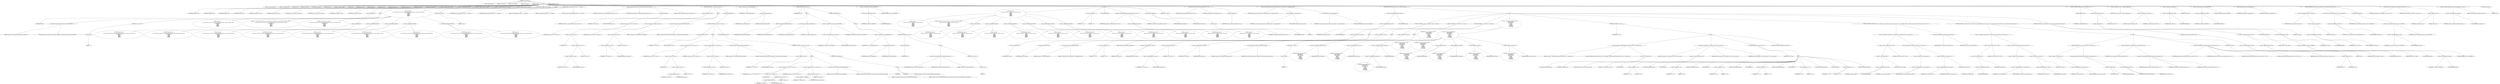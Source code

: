 digraph hostapd_notif_assoc {  
"1000116" [label = "(METHOD,hostapd_notif_assoc)" ]
"1000117" [label = "(PARAM,hostapd_data *hapd)" ]
"1000118" [label = "(PARAM,const u8 *addr)" ]
"1000119" [label = "(PARAM,const u8 *req_ies)" ]
"1000120" [label = "(PARAM,size_t req_ies_len)" ]
"1000121" [label = "(PARAM,int reassoc)" ]
"1000122" [label = "(BLOCK,,)" ]
"1000123" [label = "(LOCAL,v5: wpa_state_machine *)" ]
"1000124" [label = "(LOCAL,v7: unsigned __int16)" ]
"1000125" [label = "(LOCAL,eid: u8 *)" ]
"1000126" [label = "(LOCAL,v9: u8 [ 1064 ])" ]
"1000127" [label = "(LOCAL,wpa_ie_len: size_t)" ]
"1000128" [label = "(LOCAL,wpa_ie: u8 *)" ]
"1000129" [label = "(LOCAL,v12: ieee802_11_elems)" ]
"1000130" [label = "(LOCAL,res: int)" ]
"1000131" [label = "(LOCAL,new_assoc: int)" ]
"1000132" [label = "(LOCAL,sta: sta_info *)" ]
"1000133" [label = "(LOCAL,reassoca: int)" ]
"1000134" [label = "(LOCAL,req_ies_lena: size_t)" ]
"1000135" [label = "(LOCAL,req_iesa: const u8 *)" ]
"1000136" [label = "(LOCAL,addra: const u8 *)" ]
"1000137" [label = "(LOCAL,hapda: hostapd_data *)" ]
"1000138" [label = "(<operator>.assignment,hapda = hapd)" ]
"1000139" [label = "(IDENTIFIER,hapda,hapda = hapd)" ]
"1000140" [label = "(IDENTIFIER,hapd,hapda = hapd)" ]
"1000141" [label = "(<operator>.assignment,addra = addr)" ]
"1000142" [label = "(IDENTIFIER,addra,addra = addr)" ]
"1000143" [label = "(IDENTIFIER,addr,addra = addr)" ]
"1000144" [label = "(<operator>.assignment,req_iesa = req_ies)" ]
"1000145" [label = "(IDENTIFIER,req_iesa,req_iesa = req_ies)" ]
"1000146" [label = "(IDENTIFIER,req_ies,req_iesa = req_ies)" ]
"1000147" [label = "(<operator>.assignment,req_ies_lena = req_ies_len)" ]
"1000148" [label = "(IDENTIFIER,req_ies_lena,req_ies_lena = req_ies_len)" ]
"1000149" [label = "(IDENTIFIER,req_ies_len,req_ies_lena = req_ies_len)" ]
"1000150" [label = "(<operator>.assignment,reassoca = reassoc)" ]
"1000151" [label = "(IDENTIFIER,reassoca,reassoca = reassoc)" ]
"1000152" [label = "(IDENTIFIER,reassoc,reassoca = reassoc)" ]
"1000153" [label = "(CONTROL_STRUCTURE,if ( !addr ),if ( !addr ))" ]
"1000154" [label = "(<operator>.logicalNot,!addr)" ]
"1000155" [label = "(IDENTIFIER,addr,!addr)" ]
"1000156" [label = "(BLOCK,,)" ]
"1000157" [label = "(wpa_printf,wpa_printf(2, \"hostapd_notif_assoc: Skip event with no address\"))" ]
"1000158" [label = "(LITERAL,2,wpa_printf(2, \"hostapd_notif_assoc: Skip event with no address\"))" ]
"1000159" [label = "(LITERAL,\"hostapd_notif_assoc: Skip event with no address\",wpa_printf(2, \"hostapd_notif_assoc: Skip event with no address\"))" ]
"1000160" [label = "(RETURN,return -1;,return -1;)" ]
"1000161" [label = "(<operator>.minus,-1)" ]
"1000162" [label = "(LITERAL,1,-1)" ]
"1000163" [label = "(BLOCK,,)" ]
"1000164" [label = "(wpa_printf,wpa_printf(\n      2,\n      \"%s: Invalid SA=%02x:%02x:%02x:%02x:%02x:%02x in received indication - ignore this indication silently\",\n      \"hostapd_notif_assoc\",\n      *addra,\n      addra[1],\n      addra[2],\n      addra[3],\n      addra[4]))" ]
"1000165" [label = "(LITERAL,2,wpa_printf(\n      2,\n      \"%s: Invalid SA=%02x:%02x:%02x:%02x:%02x:%02x in received indication - ignore this indication silently\",\n      \"hostapd_notif_assoc\",\n      *addra,\n      addra[1],\n      addra[2],\n      addra[3],\n      addra[4]))" ]
"1000166" [label = "(LITERAL,\"%s: Invalid SA=%02x:%02x:%02x:%02x:%02x:%02x in received indication - ignore this indication silently\",wpa_printf(\n      2,\n      \"%s: Invalid SA=%02x:%02x:%02x:%02x:%02x:%02x in received indication - ignore this indication silently\",\n      \"hostapd_notif_assoc\",\n      *addra,\n      addra[1],\n      addra[2],\n      addra[3],\n      addra[4]))" ]
"1000167" [label = "(LITERAL,\"hostapd_notif_assoc\",wpa_printf(\n      2,\n      \"%s: Invalid SA=%02x:%02x:%02x:%02x:%02x:%02x in received indication - ignore this indication silently\",\n      \"hostapd_notif_assoc\",\n      *addra,\n      addra[1],\n      addra[2],\n      addra[3],\n      addra[4]))" ]
"1000168" [label = "(<operator>.indirection,*addra)" ]
"1000169" [label = "(IDENTIFIER,addra,wpa_printf(\n      2,\n      \"%s: Invalid SA=%02x:%02x:%02x:%02x:%02x:%02x in received indication - ignore this indication silently\",\n      \"hostapd_notif_assoc\",\n      *addra,\n      addra[1],\n      addra[2],\n      addra[3],\n      addra[4]))" ]
"1000170" [label = "(<operator>.indirectIndexAccess,addra[1])" ]
"1000171" [label = "(IDENTIFIER,addra,wpa_printf(\n      2,\n      \"%s: Invalid SA=%02x:%02x:%02x:%02x:%02x:%02x in received indication - ignore this indication silently\",\n      \"hostapd_notif_assoc\",\n      *addra,\n      addra[1],\n      addra[2],\n      addra[3],\n      addra[4]))" ]
"1000172" [label = "(LITERAL,1,wpa_printf(\n      2,\n      \"%s: Invalid SA=%02x:%02x:%02x:%02x:%02x:%02x in received indication - ignore this indication silently\",\n      \"hostapd_notif_assoc\",\n      *addra,\n      addra[1],\n      addra[2],\n      addra[3],\n      addra[4]))" ]
"1000173" [label = "(<operator>.indirectIndexAccess,addra[2])" ]
"1000174" [label = "(IDENTIFIER,addra,wpa_printf(\n      2,\n      \"%s: Invalid SA=%02x:%02x:%02x:%02x:%02x:%02x in received indication - ignore this indication silently\",\n      \"hostapd_notif_assoc\",\n      *addra,\n      addra[1],\n      addra[2],\n      addra[3],\n      addra[4]))" ]
"1000175" [label = "(LITERAL,2,wpa_printf(\n      2,\n      \"%s: Invalid SA=%02x:%02x:%02x:%02x:%02x:%02x in received indication - ignore this indication silently\",\n      \"hostapd_notif_assoc\",\n      *addra,\n      addra[1],\n      addra[2],\n      addra[3],\n      addra[4]))" ]
"1000176" [label = "(<operator>.indirectIndexAccess,addra[3])" ]
"1000177" [label = "(IDENTIFIER,addra,wpa_printf(\n      2,\n      \"%s: Invalid SA=%02x:%02x:%02x:%02x:%02x:%02x in received indication - ignore this indication silently\",\n      \"hostapd_notif_assoc\",\n      *addra,\n      addra[1],\n      addra[2],\n      addra[3],\n      addra[4]))" ]
"1000178" [label = "(LITERAL,3,wpa_printf(\n      2,\n      \"%s: Invalid SA=%02x:%02x:%02x:%02x:%02x:%02x in received indication - ignore this indication silently\",\n      \"hostapd_notif_assoc\",\n      *addra,\n      addra[1],\n      addra[2],\n      addra[3],\n      addra[4]))" ]
"1000179" [label = "(<operator>.indirectIndexAccess,addra[4])" ]
"1000180" [label = "(IDENTIFIER,addra,wpa_printf(\n      2,\n      \"%s: Invalid SA=%02x:%02x:%02x:%02x:%02x:%02x in received indication - ignore this indication silently\",\n      \"hostapd_notif_assoc\",\n      *addra,\n      addra[1],\n      addra[2],\n      addra[3],\n      addra[4]))" ]
"1000181" [label = "(LITERAL,4,wpa_printf(\n      2,\n      \"%s: Invalid SA=%02x:%02x:%02x:%02x:%02x:%02x in received indication - ignore this indication silently\",\n      \"hostapd_notif_assoc\",\n      *addra,\n      addra[1],\n      addra[2],\n      addra[3],\n      addra[4]))" ]
"1000182" [label = "(RETURN,return 0;,return 0;)" ]
"1000183" [label = "(LITERAL,0,return 0;)" ]
"1000184" [label = "(hostapd_logger,hostapd_logger(hapda, addra, 1u, 2, \"associated\"))" ]
"1000185" [label = "(IDENTIFIER,hapda,hostapd_logger(hapda, addra, 1u, 2, \"associated\"))" ]
"1000186" [label = "(IDENTIFIER,addra,hostapd_logger(hapda, addra, 1u, 2, \"associated\"))" ]
"1000187" [label = "(LITERAL,1u,hostapd_logger(hapda, addra, 1u, 2, \"associated\"))" ]
"1000188" [label = "(LITERAL,2,hostapd_logger(hapda, addra, 1u, 2, \"associated\"))" ]
"1000189" [label = "(LITERAL,\"associated\",hostapd_logger(hapda, addra, 1u, 2, \"associated\"))" ]
"1000190" [label = "(ieee802_11_parse_elems,ieee802_11_parse_elems(req_iesa, req_ies_lena, &v12, 0))" ]
"1000191" [label = "(IDENTIFIER,req_iesa,ieee802_11_parse_elems(req_iesa, req_ies_lena, &v12, 0))" ]
"1000192" [label = "(IDENTIFIER,req_ies_lena,ieee802_11_parse_elems(req_iesa, req_ies_lena, &v12, 0))" ]
"1000193" [label = "(<operator>.addressOf,&v12)" ]
"1000194" [label = "(IDENTIFIER,v12,ieee802_11_parse_elems(req_iesa, req_ies_lena, &v12, 0))" ]
"1000195" [label = "(LITERAL,0,ieee802_11_parse_elems(req_iesa, req_ies_lena, &v12, 0))" ]
"1000196" [label = "(CONTROL_STRUCTURE,if ( v12.wps_ie ),if ( v12.wps_ie ))" ]
"1000197" [label = "(<operator>.fieldAccess,v12.wps_ie)" ]
"1000198" [label = "(IDENTIFIER,v12,if ( v12.wps_ie ))" ]
"1000199" [label = "(FIELD_IDENTIFIER,wps_ie,wps_ie)" ]
"1000200" [label = "(BLOCK,,)" ]
"1000201" [label = "(<operator>.assignment,wpa_ie = (u8 *)(v12.wps_ie - 2))" ]
"1000202" [label = "(IDENTIFIER,wpa_ie,wpa_ie = (u8 *)(v12.wps_ie - 2))" ]
"1000203" [label = "(<operator>.cast,(u8 *)(v12.wps_ie - 2))" ]
"1000204" [label = "(UNKNOWN,u8 *,u8 *)" ]
"1000205" [label = "(<operator>.subtraction,v12.wps_ie - 2)" ]
"1000206" [label = "(<operator>.fieldAccess,v12.wps_ie)" ]
"1000207" [label = "(IDENTIFIER,v12,v12.wps_ie - 2)" ]
"1000208" [label = "(FIELD_IDENTIFIER,wps_ie,wps_ie)" ]
"1000209" [label = "(LITERAL,2,v12.wps_ie - 2)" ]
"1000210" [label = "(<operator>.assignment,wpa_ie_len = v12.wps_ie_len + 2)" ]
"1000211" [label = "(IDENTIFIER,wpa_ie_len,wpa_ie_len = v12.wps_ie_len + 2)" ]
"1000212" [label = "(<operator>.addition,v12.wps_ie_len + 2)" ]
"1000213" [label = "(<operator>.fieldAccess,v12.wps_ie_len)" ]
"1000214" [label = "(IDENTIFIER,v12,v12.wps_ie_len + 2)" ]
"1000215" [label = "(FIELD_IDENTIFIER,wps_ie_len,wps_ie_len)" ]
"1000216" [label = "(LITERAL,2,v12.wps_ie_len + 2)" ]
"1000217" [label = "(wpa_printf,wpa_printf(2, \"STA included WPS IE in (Re)AssocReq\"))" ]
"1000218" [label = "(LITERAL,2,wpa_printf(2, \"STA included WPS IE in (Re)AssocReq\"))" ]
"1000219" [label = "(LITERAL,\"STA included WPS IE in (Re)AssocReq\",wpa_printf(2, \"STA included WPS IE in (Re)AssocReq\"))" ]
"1000220" [label = "(CONTROL_STRUCTURE,else,else)" ]
"1000221" [label = "(CONTROL_STRUCTURE,if ( v12.rsn_ie ),if ( v12.rsn_ie ))" ]
"1000222" [label = "(<operator>.fieldAccess,v12.rsn_ie)" ]
"1000223" [label = "(IDENTIFIER,v12,if ( v12.rsn_ie ))" ]
"1000224" [label = "(FIELD_IDENTIFIER,rsn_ie,rsn_ie)" ]
"1000225" [label = "(BLOCK,,)" ]
"1000226" [label = "(<operator>.assignment,wpa_ie = (u8 *)(v12.rsn_ie - 2))" ]
"1000227" [label = "(IDENTIFIER,wpa_ie,wpa_ie = (u8 *)(v12.rsn_ie - 2))" ]
"1000228" [label = "(<operator>.cast,(u8 *)(v12.rsn_ie - 2))" ]
"1000229" [label = "(UNKNOWN,u8 *,u8 *)" ]
"1000230" [label = "(<operator>.subtraction,v12.rsn_ie - 2)" ]
"1000231" [label = "(<operator>.fieldAccess,v12.rsn_ie)" ]
"1000232" [label = "(IDENTIFIER,v12,v12.rsn_ie - 2)" ]
"1000233" [label = "(FIELD_IDENTIFIER,rsn_ie,rsn_ie)" ]
"1000234" [label = "(LITERAL,2,v12.rsn_ie - 2)" ]
"1000235" [label = "(<operator>.assignment,wpa_ie_len = v12.rsn_ie_len + 2)" ]
"1000236" [label = "(IDENTIFIER,wpa_ie_len,wpa_ie_len = v12.rsn_ie_len + 2)" ]
"1000237" [label = "(<operator>.addition,v12.rsn_ie_len + 2)" ]
"1000238" [label = "(<operator>.fieldAccess,v12.rsn_ie_len)" ]
"1000239" [label = "(IDENTIFIER,v12,v12.rsn_ie_len + 2)" ]
"1000240" [label = "(FIELD_IDENTIFIER,rsn_ie_len,rsn_ie_len)" ]
"1000241" [label = "(LITERAL,2,v12.rsn_ie_len + 2)" ]
"1000242" [label = "(wpa_printf,wpa_printf(2, \"STA included RSN IE in (Re)AssocReq\"))" ]
"1000243" [label = "(LITERAL,2,wpa_printf(2, \"STA included RSN IE in (Re)AssocReq\"))" ]
"1000244" [label = "(LITERAL,\"STA included RSN IE in (Re)AssocReq\",wpa_printf(2, \"STA included RSN IE in (Re)AssocReq\"))" ]
"1000245" [label = "(CONTROL_STRUCTURE,else,else)" ]
"1000246" [label = "(CONTROL_STRUCTURE,if ( v12.wpa_ie ),if ( v12.wpa_ie ))" ]
"1000247" [label = "(<operator>.fieldAccess,v12.wpa_ie)" ]
"1000248" [label = "(IDENTIFIER,v12,if ( v12.wpa_ie ))" ]
"1000249" [label = "(FIELD_IDENTIFIER,wpa_ie,wpa_ie)" ]
"1000250" [label = "(BLOCK,,)" ]
"1000251" [label = "(<operator>.assignment,wpa_ie = (u8 *)(v12.wpa_ie - 2))" ]
"1000252" [label = "(IDENTIFIER,wpa_ie,wpa_ie = (u8 *)(v12.wpa_ie - 2))" ]
"1000253" [label = "(<operator>.cast,(u8 *)(v12.wpa_ie - 2))" ]
"1000254" [label = "(UNKNOWN,u8 *,u8 *)" ]
"1000255" [label = "(<operator>.subtraction,v12.wpa_ie - 2)" ]
"1000256" [label = "(<operator>.fieldAccess,v12.wpa_ie)" ]
"1000257" [label = "(IDENTIFIER,v12,v12.wpa_ie - 2)" ]
"1000258" [label = "(FIELD_IDENTIFIER,wpa_ie,wpa_ie)" ]
"1000259" [label = "(LITERAL,2,v12.wpa_ie - 2)" ]
"1000260" [label = "(<operator>.assignment,wpa_ie_len = v12.wpa_ie_len + 2)" ]
"1000261" [label = "(IDENTIFIER,wpa_ie_len,wpa_ie_len = v12.wpa_ie_len + 2)" ]
"1000262" [label = "(<operator>.addition,v12.wpa_ie_len + 2)" ]
"1000263" [label = "(<operator>.fieldAccess,v12.wpa_ie_len)" ]
"1000264" [label = "(IDENTIFIER,v12,v12.wpa_ie_len + 2)" ]
"1000265" [label = "(FIELD_IDENTIFIER,wpa_ie_len,wpa_ie_len)" ]
"1000266" [label = "(LITERAL,2,v12.wpa_ie_len + 2)" ]
"1000267" [label = "(wpa_printf,wpa_printf(2, \"STA included WPA IE in (Re)AssocReq\"))" ]
"1000268" [label = "(LITERAL,2,wpa_printf(2, \"STA included WPA IE in (Re)AssocReq\"))" ]
"1000269" [label = "(LITERAL,\"STA included WPA IE in (Re)AssocReq\",wpa_printf(2, \"STA included WPA IE in (Re)AssocReq\"))" ]
"1000270" [label = "(CONTROL_STRUCTURE,else,else)" ]
"1000271" [label = "(BLOCK,,)" ]
"1000272" [label = "(IDENTIFIER,L,)" ]
"1000273" [label = "(IDENTIFIER,L,)" ]
"1000274" [label = "(wpa_printf,wpa_printf(2, \"STA did not include WPS/RSN/WPA IE in (Re)AssocReq\"))" ]
"1000275" [label = "(LITERAL,2,wpa_printf(2, \"STA did not include WPS/RSN/WPA IE in (Re)AssocReq\"))" ]
"1000276" [label = "(LITERAL,\"STA did not include WPS/RSN/WPA IE in (Re)AssocReq\",wpa_printf(2, \"STA did not include WPS/RSN/WPA IE in (Re)AssocReq\"))" ]
"1000277" [label = "(<operator>.assignment,sta = ap_get_sta(hapda, addra))" ]
"1000278" [label = "(IDENTIFIER,sta,sta = ap_get_sta(hapda, addra))" ]
"1000279" [label = "(ap_get_sta,ap_get_sta(hapda, addra))" ]
"1000280" [label = "(IDENTIFIER,hapda,ap_get_sta(hapda, addra))" ]
"1000281" [label = "(IDENTIFIER,addra,ap_get_sta(hapda, addra))" ]
"1000282" [label = "(CONTROL_STRUCTURE,if ( sta ),if ( sta ))" ]
"1000283" [label = "(IDENTIFIER,sta,if ( sta ))" ]
"1000284" [label = "(BLOCK,,)" ]
"1000285" [label = "(CFXTristimulus2lms,CFXTristimulus2lms(hapda, sta))" ]
"1000286" [label = "(IDENTIFIER,hapda,CFXTristimulus2lms(hapda, sta))" ]
"1000287" [label = "(IDENTIFIER,sta,CFXTristimulus2lms(hapda, sta))" ]
"1000288" [label = "(accounting_sta_stop,accounting_sta_stop(hapda, sta))" ]
"1000289" [label = "(IDENTIFIER,hapda,accounting_sta_stop(hapda, sta))" ]
"1000290" [label = "(IDENTIFIER,sta,accounting_sta_stop(hapda, sta))" ]
"1000291" [label = "(<operator>.assignment,sta->timeout_next = STA_NULLFUNC)" ]
"1000292" [label = "(<operator>.indirectFieldAccess,sta->timeout_next)" ]
"1000293" [label = "(IDENTIFIER,sta,sta->timeout_next = STA_NULLFUNC)" ]
"1000294" [label = "(FIELD_IDENTIFIER,timeout_next,timeout_next)" ]
"1000295" [label = "(IDENTIFIER,STA_NULLFUNC,sta->timeout_next = STA_NULLFUNC)" ]
"1000296" [label = "(CONTROL_STRUCTURE,else,else)" ]
"1000297" [label = "(BLOCK,,)" ]
"1000298" [label = "(<operator>.assignment,sta = ap_sta_add(hapda, addra))" ]
"1000299" [label = "(IDENTIFIER,sta,sta = ap_sta_add(hapda, addra))" ]
"1000300" [label = "(ap_sta_add,ap_sta_add(hapda, addra))" ]
"1000301" [label = "(IDENTIFIER,hapda,ap_sta_add(hapda, addra))" ]
"1000302" [label = "(IDENTIFIER,addra,ap_sta_add(hapda, addra))" ]
"1000303" [label = "(CONTROL_STRUCTURE,if ( !sta ),if ( !sta ))" ]
"1000304" [label = "(<operator>.logicalNot,!sta)" ]
"1000305" [label = "(IDENTIFIER,sta,!sta)" ]
"1000306" [label = "(BLOCK,,)" ]
"1000307" [label = "(hostapd_drv_sta_disassoc,hostapd_drv_sta_disassoc(hapda, addra, 5))" ]
"1000308" [label = "(IDENTIFIER,hapda,hostapd_drv_sta_disassoc(hapda, addra, 5))" ]
"1000309" [label = "(IDENTIFIER,addra,hostapd_drv_sta_disassoc(hapda, addra, 5))" ]
"1000310" [label = "(LITERAL,5,hostapd_drv_sta_disassoc(hapda, addra, 5))" ]
"1000311" [label = "(RETURN,return -1;,return -1;)" ]
"1000312" [label = "(<operator>.minus,-1)" ]
"1000313" [label = "(LITERAL,1,-1)" ]
"1000314" [label = "(<operators>.assignmentAnd,sta->flags &= 0xFFFECFFF)" ]
"1000315" [label = "(<operator>.indirectFieldAccess,sta->flags)" ]
"1000316" [label = "(IDENTIFIER,sta,sta->flags &= 0xFFFECFFF)" ]
"1000317" [label = "(FIELD_IDENTIFIER,flags,flags)" ]
"1000318" [label = "(LITERAL,0xFFFECFFF,sta->flags &= 0xFFFECFFF)" ]
"1000319" [label = "(BLOCK,,)" ]
"1000320" [label = "(wpa_printf,wpa_printf(\n      3,\n      \"STA %02x:%02x:%02x:%02x:%02x:%02x not allowed to connect\",\n      *addra,\n      addra[1],\n      addra[2],\n      addra[3],\n      addra[4],\n      addra[5]))" ]
"1000321" [label = "(LITERAL,3,wpa_printf(\n      3,\n      \"STA %02x:%02x:%02x:%02x:%02x:%02x not allowed to connect\",\n      *addra,\n      addra[1],\n      addra[2],\n      addra[3],\n      addra[4],\n      addra[5]))" ]
"1000322" [label = "(LITERAL,\"STA %02x:%02x:%02x:%02x:%02x:%02x not allowed to connect\",wpa_printf(\n      3,\n      \"STA %02x:%02x:%02x:%02x:%02x:%02x not allowed to connect\",\n      *addra,\n      addra[1],\n      addra[2],\n      addra[3],\n      addra[4],\n      addra[5]))" ]
"1000323" [label = "(<operator>.indirection,*addra)" ]
"1000324" [label = "(IDENTIFIER,addra,wpa_printf(\n      3,\n      \"STA %02x:%02x:%02x:%02x:%02x:%02x not allowed to connect\",\n      *addra,\n      addra[1],\n      addra[2],\n      addra[3],\n      addra[4],\n      addra[5]))" ]
"1000325" [label = "(<operator>.indirectIndexAccess,addra[1])" ]
"1000326" [label = "(IDENTIFIER,addra,wpa_printf(\n      3,\n      \"STA %02x:%02x:%02x:%02x:%02x:%02x not allowed to connect\",\n      *addra,\n      addra[1],\n      addra[2],\n      addra[3],\n      addra[4],\n      addra[5]))" ]
"1000327" [label = "(LITERAL,1,wpa_printf(\n      3,\n      \"STA %02x:%02x:%02x:%02x:%02x:%02x not allowed to connect\",\n      *addra,\n      addra[1],\n      addra[2],\n      addra[3],\n      addra[4],\n      addra[5]))" ]
"1000328" [label = "(<operator>.indirectIndexAccess,addra[2])" ]
"1000329" [label = "(IDENTIFIER,addra,wpa_printf(\n      3,\n      \"STA %02x:%02x:%02x:%02x:%02x:%02x not allowed to connect\",\n      *addra,\n      addra[1],\n      addra[2],\n      addra[3],\n      addra[4],\n      addra[5]))" ]
"1000330" [label = "(LITERAL,2,wpa_printf(\n      3,\n      \"STA %02x:%02x:%02x:%02x:%02x:%02x not allowed to connect\",\n      *addra,\n      addra[1],\n      addra[2],\n      addra[3],\n      addra[4],\n      addra[5]))" ]
"1000331" [label = "(<operator>.indirectIndexAccess,addra[3])" ]
"1000332" [label = "(IDENTIFIER,addra,wpa_printf(\n      3,\n      \"STA %02x:%02x:%02x:%02x:%02x:%02x not allowed to connect\",\n      *addra,\n      addra[1],\n      addra[2],\n      addra[3],\n      addra[4],\n      addra[5]))" ]
"1000333" [label = "(LITERAL,3,wpa_printf(\n      3,\n      \"STA %02x:%02x:%02x:%02x:%02x:%02x not allowed to connect\",\n      *addra,\n      addra[1],\n      addra[2],\n      addra[3],\n      addra[4],\n      addra[5]))" ]
"1000334" [label = "(<operator>.indirectIndexAccess,addra[4])" ]
"1000335" [label = "(IDENTIFIER,addra,wpa_printf(\n      3,\n      \"STA %02x:%02x:%02x:%02x:%02x:%02x not allowed to connect\",\n      *addra,\n      addra[1],\n      addra[2],\n      addra[3],\n      addra[4],\n      addra[5]))" ]
"1000336" [label = "(LITERAL,4,wpa_printf(\n      3,\n      \"STA %02x:%02x:%02x:%02x:%02x:%02x not allowed to connect\",\n      *addra,\n      addra[1],\n      addra[2],\n      addra[3],\n      addra[4],\n      addra[5]))" ]
"1000337" [label = "(<operator>.indirectIndexAccess,addra[5])" ]
"1000338" [label = "(IDENTIFIER,addra,wpa_printf(\n      3,\n      \"STA %02x:%02x:%02x:%02x:%02x:%02x not allowed to connect\",\n      *addra,\n      addra[1],\n      addra[2],\n      addra[3],\n      addra[4],\n      addra[5]))" ]
"1000339" [label = "(LITERAL,5,wpa_printf(\n      3,\n      \"STA %02x:%02x:%02x:%02x:%02x:%02x not allowed to connect\",\n      *addra,\n      addra[1],\n      addra[2],\n      addra[3],\n      addra[4],\n      addra[5]))" ]
"1000340" [label = "(<operator>.assignment,v7 = 1)" ]
"1000341" [label = "(IDENTIFIER,v7,v7 = 1)" ]
"1000342" [label = "(LITERAL,1,v7 = 1)" ]
"1000343" [label = "(JUMP_TARGET,LABEL_59)" ]
"1000344" [label = "(hostapd_drv_sta_disassoc,hostapd_drv_sta_disassoc(hapda, sta->addr, v7))" ]
"1000345" [label = "(IDENTIFIER,hapda,hostapd_drv_sta_disassoc(hapda, sta->addr, v7))" ]
"1000346" [label = "(<operator>.indirectFieldAccess,sta->addr)" ]
"1000347" [label = "(IDENTIFIER,sta,hostapd_drv_sta_disassoc(hapda, sta->addr, v7))" ]
"1000348" [label = "(FIELD_IDENTIFIER,addr,addr)" ]
"1000349" [label = "(IDENTIFIER,v7,hostapd_drv_sta_disassoc(hapda, sta->addr, v7))" ]
"1000350" [label = "(ap_free_sta,ap_free_sta(hapda, sta))" ]
"1000351" [label = "(IDENTIFIER,hapda,ap_free_sta(hapda, sta))" ]
"1000352" [label = "(IDENTIFIER,sta,ap_free_sta(hapda, sta))" ]
"1000353" [label = "(RETURN,return -1;,return -1;)" ]
"1000354" [label = "(<operator>.minus,-1)" ]
"1000355" [label = "(LITERAL,1,-1)" ]
"1000356" [label = "(mbo_ap_check_sta_assoc,mbo_ap_check_sta_assoc(hapda, sta, &v12))" ]
"1000357" [label = "(IDENTIFIER,hapda,mbo_ap_check_sta_assoc(hapda, sta, &v12))" ]
"1000358" [label = "(IDENTIFIER,sta,mbo_ap_check_sta_assoc(hapda, sta, &v12))" ]
"1000359" [label = "(<operator>.addressOf,&v12)" ]
"1000360" [label = "(IDENTIFIER,v12,mbo_ap_check_sta_assoc(hapda, sta, &v12))" ]
"1000361" [label = "(ap_copy_sta_supp_op_classes,ap_copy_sta_supp_op_classes(sta, v12.supp_op_classes, v12.supp_op_classes_len))" ]
"1000362" [label = "(IDENTIFIER,sta,ap_copy_sta_supp_op_classes(sta, v12.supp_op_classes, v12.supp_op_classes_len))" ]
"1000363" [label = "(<operator>.fieldAccess,v12.supp_op_classes)" ]
"1000364" [label = "(IDENTIFIER,v12,ap_copy_sta_supp_op_classes(sta, v12.supp_op_classes, v12.supp_op_classes_len))" ]
"1000365" [label = "(FIELD_IDENTIFIER,supp_op_classes,supp_op_classes)" ]
"1000366" [label = "(<operator>.fieldAccess,v12.supp_op_classes_len)" ]
"1000367" [label = "(IDENTIFIER,v12,ap_copy_sta_supp_op_classes(sta, v12.supp_op_classes, v12.supp_op_classes_len))" ]
"1000368" [label = "(FIELD_IDENTIFIER,supp_op_classes_len,supp_op_classes_len)" ]
"1000369" [label = "(CONTROL_STRUCTURE,if ( hapda->conf->wpa ),if ( hapda->conf->wpa ))" ]
"1000370" [label = "(<operator>.indirectFieldAccess,hapda->conf->wpa)" ]
"1000371" [label = "(<operator>.indirectFieldAccess,hapda->conf)" ]
"1000372" [label = "(IDENTIFIER,hapda,if ( hapda->conf->wpa ))" ]
"1000373" [label = "(FIELD_IDENTIFIER,conf,conf)" ]
"1000374" [label = "(FIELD_IDENTIFIER,wpa,wpa)" ]
"1000375" [label = "(BLOCK,,)" ]
"1000376" [label = "(CONTROL_STRUCTURE,if ( !wpa_ie || !wpa_ie_len ),if ( !wpa_ie || !wpa_ie_len ))" ]
"1000377" [label = "(<operator>.logicalOr,!wpa_ie || !wpa_ie_len)" ]
"1000378" [label = "(<operator>.logicalNot,!wpa_ie)" ]
"1000379" [label = "(IDENTIFIER,wpa_ie,!wpa_ie)" ]
"1000380" [label = "(<operator>.logicalNot,!wpa_ie_len)" ]
"1000381" [label = "(IDENTIFIER,wpa_ie_len,!wpa_ie_len)" ]
"1000382" [label = "(BLOCK,,)" ]
"1000383" [label = "(wpa_printf,wpa_printf(2, \"No WPA/RSN IE from STA\"))" ]
"1000384" [label = "(LITERAL,2,wpa_printf(2, \"No WPA/RSN IE from STA\"))" ]
"1000385" [label = "(LITERAL,\"No WPA/RSN IE from STA\",wpa_printf(2, \"No WPA/RSN IE from STA\"))" ]
"1000386" [label = "(<operator>.assignment,v7 = 13)" ]
"1000387" [label = "(IDENTIFIER,v7,v7 = 13)" ]
"1000388" [label = "(LITERAL,13,v7 = 13)" ]
"1000389" [label = "(CONTROL_STRUCTURE,goto LABEL_59;,goto LABEL_59;)" ]
"1000390" [label = "(CONTROL_STRUCTURE,if ( !sta->wpa_sm ),if ( !sta->wpa_sm ))" ]
"1000391" [label = "(<operator>.logicalNot,!sta->wpa_sm)" ]
"1000392" [label = "(<operator>.indirectFieldAccess,sta->wpa_sm)" ]
"1000393" [label = "(IDENTIFIER,sta,!sta->wpa_sm)" ]
"1000394" [label = "(FIELD_IDENTIFIER,wpa_sm,wpa_sm)" ]
"1000395" [label = "(BLOCK,,)" ]
"1000396" [label = "(<operator>.assignment,sta->wpa_sm = v5)" ]
"1000397" [label = "(<operator>.indirectFieldAccess,sta->wpa_sm)" ]
"1000398" [label = "(IDENTIFIER,sta,sta->wpa_sm = v5)" ]
"1000399" [label = "(FIELD_IDENTIFIER,wpa_sm,wpa_sm)" ]
"1000400" [label = "(IDENTIFIER,v5,sta->wpa_sm = v5)" ]
"1000401" [label = "(CONTROL_STRUCTURE,if ( !sta->wpa_sm ),if ( !sta->wpa_sm ))" ]
"1000402" [label = "(<operator>.logicalNot,!sta->wpa_sm)" ]
"1000403" [label = "(<operator>.indirectFieldAccess,sta->wpa_sm)" ]
"1000404" [label = "(IDENTIFIER,sta,!sta->wpa_sm)" ]
"1000405" [label = "(FIELD_IDENTIFIER,wpa_sm,wpa_sm)" ]
"1000406" [label = "(BLOCK,,)" ]
"1000407" [label = "(wpa_printf,wpa_printf(5, \"Failed to initialize WPA state machine\"))" ]
"1000408" [label = "(LITERAL,5,wpa_printf(5, \"Failed to initialize WPA state machine\"))" ]
"1000409" [label = "(LITERAL,\"Failed to initialize WPA state machine\",wpa_printf(5, \"Failed to initialize WPA state machine\"))" ]
"1000410" [label = "(RETURN,return -1;,return -1;)" ]
"1000411" [label = "(<operator>.minus,-1)" ]
"1000412" [label = "(LITERAL,1,-1)" ]
"1000413" [label = "(<operator>.assignment,res = wpa_validate_wpa_ie(\n            hapda->wpa_auth,\n            sta->wpa_sm,\n            hapda->iface->freq,\n            wpa_ie,\n            wpa_ie_len,\n            v12.mdie,\n            v12.mdie_len,\n            v12.owe_dh,\n            v12.owe_dh_len))" ]
"1000414" [label = "(IDENTIFIER,res,res = wpa_validate_wpa_ie(\n            hapda->wpa_auth,\n            sta->wpa_sm,\n            hapda->iface->freq,\n            wpa_ie,\n            wpa_ie_len,\n            v12.mdie,\n            v12.mdie_len,\n            v12.owe_dh,\n            v12.owe_dh_len))" ]
"1000415" [label = "(wpa_validate_wpa_ie,wpa_validate_wpa_ie(\n            hapda->wpa_auth,\n            sta->wpa_sm,\n            hapda->iface->freq,\n            wpa_ie,\n            wpa_ie_len,\n            v12.mdie,\n            v12.mdie_len,\n            v12.owe_dh,\n            v12.owe_dh_len))" ]
"1000416" [label = "(<operator>.indirectFieldAccess,hapda->wpa_auth)" ]
"1000417" [label = "(IDENTIFIER,hapda,wpa_validate_wpa_ie(\n            hapda->wpa_auth,\n            sta->wpa_sm,\n            hapda->iface->freq,\n            wpa_ie,\n            wpa_ie_len,\n            v12.mdie,\n            v12.mdie_len,\n            v12.owe_dh,\n            v12.owe_dh_len))" ]
"1000418" [label = "(FIELD_IDENTIFIER,wpa_auth,wpa_auth)" ]
"1000419" [label = "(<operator>.indirectFieldAccess,sta->wpa_sm)" ]
"1000420" [label = "(IDENTIFIER,sta,wpa_validate_wpa_ie(\n            hapda->wpa_auth,\n            sta->wpa_sm,\n            hapda->iface->freq,\n            wpa_ie,\n            wpa_ie_len,\n            v12.mdie,\n            v12.mdie_len,\n            v12.owe_dh,\n            v12.owe_dh_len))" ]
"1000421" [label = "(FIELD_IDENTIFIER,wpa_sm,wpa_sm)" ]
"1000422" [label = "(<operator>.indirectFieldAccess,hapda->iface->freq)" ]
"1000423" [label = "(<operator>.indirectFieldAccess,hapda->iface)" ]
"1000424" [label = "(IDENTIFIER,hapda,wpa_validate_wpa_ie(\n            hapda->wpa_auth,\n            sta->wpa_sm,\n            hapda->iface->freq,\n            wpa_ie,\n            wpa_ie_len,\n            v12.mdie,\n            v12.mdie_len,\n            v12.owe_dh,\n            v12.owe_dh_len))" ]
"1000425" [label = "(FIELD_IDENTIFIER,iface,iface)" ]
"1000426" [label = "(FIELD_IDENTIFIER,freq,freq)" ]
"1000427" [label = "(IDENTIFIER,wpa_ie,wpa_validate_wpa_ie(\n            hapda->wpa_auth,\n            sta->wpa_sm,\n            hapda->iface->freq,\n            wpa_ie,\n            wpa_ie_len,\n            v12.mdie,\n            v12.mdie_len,\n            v12.owe_dh,\n            v12.owe_dh_len))" ]
"1000428" [label = "(IDENTIFIER,wpa_ie_len,wpa_validate_wpa_ie(\n            hapda->wpa_auth,\n            sta->wpa_sm,\n            hapda->iface->freq,\n            wpa_ie,\n            wpa_ie_len,\n            v12.mdie,\n            v12.mdie_len,\n            v12.owe_dh,\n            v12.owe_dh_len))" ]
"1000429" [label = "(<operator>.fieldAccess,v12.mdie)" ]
"1000430" [label = "(IDENTIFIER,v12,wpa_validate_wpa_ie(\n            hapda->wpa_auth,\n            sta->wpa_sm,\n            hapda->iface->freq,\n            wpa_ie,\n            wpa_ie_len,\n            v12.mdie,\n            v12.mdie_len,\n            v12.owe_dh,\n            v12.owe_dh_len))" ]
"1000431" [label = "(FIELD_IDENTIFIER,mdie,mdie)" ]
"1000432" [label = "(<operator>.fieldAccess,v12.mdie_len)" ]
"1000433" [label = "(IDENTIFIER,v12,wpa_validate_wpa_ie(\n            hapda->wpa_auth,\n            sta->wpa_sm,\n            hapda->iface->freq,\n            wpa_ie,\n            wpa_ie_len,\n            v12.mdie,\n            v12.mdie_len,\n            v12.owe_dh,\n            v12.owe_dh_len))" ]
"1000434" [label = "(FIELD_IDENTIFIER,mdie_len,mdie_len)" ]
"1000435" [label = "(<operator>.fieldAccess,v12.owe_dh)" ]
"1000436" [label = "(IDENTIFIER,v12,wpa_validate_wpa_ie(\n            hapda->wpa_auth,\n            sta->wpa_sm,\n            hapda->iface->freq,\n            wpa_ie,\n            wpa_ie_len,\n            v12.mdie,\n            v12.mdie_len,\n            v12.owe_dh,\n            v12.owe_dh_len))" ]
"1000437" [label = "(FIELD_IDENTIFIER,owe_dh,owe_dh)" ]
"1000438" [label = "(<operator>.fieldAccess,v12.owe_dh_len)" ]
"1000439" [label = "(IDENTIFIER,v12,wpa_validate_wpa_ie(\n            hapda->wpa_auth,\n            sta->wpa_sm,\n            hapda->iface->freq,\n            wpa_ie,\n            wpa_ie_len,\n            v12.mdie,\n            v12.mdie_len,\n            v12.owe_dh,\n            v12.owe_dh_len))" ]
"1000440" [label = "(FIELD_IDENTIFIER,owe_dh_len,owe_dh_len)" ]
"1000441" [label = "(CONTROL_STRUCTURE,if ( res ),if ( res ))" ]
"1000442" [label = "(IDENTIFIER,res,if ( res ))" ]
"1000443" [label = "(BLOCK,,)" ]
"1000444" [label = "(wpa_printf,wpa_printf(2, \"WPA/RSN information element rejected? (res %u)\", (unsigned int)res))" ]
"1000445" [label = "(LITERAL,2,wpa_printf(2, \"WPA/RSN information element rejected? (res %u)\", (unsigned int)res))" ]
"1000446" [label = "(LITERAL,\"WPA/RSN information element rejected? (res %u)\",wpa_printf(2, \"WPA/RSN information element rejected? (res %u)\", (unsigned int)res))" ]
"1000447" [label = "(<operator>.cast,(unsigned int)res)" ]
"1000448" [label = "(UNKNOWN,unsigned int,unsigned int)" ]
"1000449" [label = "(IDENTIFIER,res,(unsigned int)res)" ]
"1000450" [label = "(wpa_hexdump,wpa_hexdump(2, (const unsigned __int8 *)\"IE\", wpa_ie, wpa_ie_len))" ]
"1000451" [label = "(LITERAL,2,wpa_hexdump(2, (const unsigned __int8 *)\"IE\", wpa_ie, wpa_ie_len))" ]
"1000452" [label = "(<operator>.cast,(const unsigned __int8 *)\"IE\")" ]
"1000453" [label = "(UNKNOWN,const unsigned __int8 *,const unsigned __int8 *)" ]
"1000454" [label = "(LITERAL,\"IE\",(const unsigned __int8 *)\"IE\")" ]
"1000455" [label = "(IDENTIFIER,wpa_ie,wpa_hexdump(2, (const unsigned __int8 *)\"IE\", wpa_ie, wpa_ie_len))" ]
"1000456" [label = "(IDENTIFIER,wpa_ie_len,wpa_hexdump(2, (const unsigned __int8 *)\"IE\", wpa_ie, wpa_ie_len))" ]
"1000457" [label = "(CONTROL_STRUCTURE,switch ( res ),switch ( res ))" ]
"1000458" [label = "(IDENTIFIER,res,switch ( res ))" ]
"1000459" [label = "(BLOCK,,)" ]
"1000460" [label = "(JUMP_TARGET,case 2)" ]
"1000461" [label = "(<operator>.assignment,v7 = 18)" ]
"1000462" [label = "(IDENTIFIER,v7,v7 = 18)" ]
"1000463" [label = "(LITERAL,18,v7 = 18)" ]
"1000464" [label = "(CONTROL_STRUCTURE,break;,break;)" ]
"1000465" [label = "(JUMP_TARGET,case 3)" ]
"1000466" [label = "(<operator>.assignment,v7 = 19)" ]
"1000467" [label = "(IDENTIFIER,v7,v7 = 19)" ]
"1000468" [label = "(LITERAL,19,v7 = 19)" ]
"1000469" [label = "(CONTROL_STRUCTURE,break;,break;)" ]
"1000470" [label = "(JUMP_TARGET,case 4)" ]
"1000471" [label = "(<operator>.assignment,v7 = 20)" ]
"1000472" [label = "(IDENTIFIER,v7,v7 = 20)" ]
"1000473" [label = "(LITERAL,20,v7 = 20)" ]
"1000474" [label = "(CONTROL_STRUCTURE,break;,break;)" ]
"1000475" [label = "(JUMP_TARGET,case 7)" ]
"1000476" [label = "(<operator>.assignment,v7 = 13)" ]
"1000477" [label = "(IDENTIFIER,v7,v7 = 13)" ]
"1000478" [label = "(LITERAL,13,v7 = 13)" ]
"1000479" [label = "(CONTROL_STRUCTURE,break;,break;)" ]
"1000480" [label = "(JUMP_TARGET,case 8)" ]
"1000481" [label = "(<operator>.assignment,v7 = 24)" ]
"1000482" [label = "(IDENTIFIER,v7,v7 = 24)" ]
"1000483" [label = "(LITERAL,24,v7 = 24)" ]
"1000484" [label = "(CONTROL_STRUCTURE,break;,break;)" ]
"1000485" [label = "(JUMP_TARGET,default)" ]
"1000486" [label = "(<operator>.assignment,v7 = 13)" ]
"1000487" [label = "(IDENTIFIER,v7,v7 = 13)" ]
"1000488" [label = "(LITERAL,13,v7 = 13)" ]
"1000489" [label = "(CONTROL_STRUCTURE,break;,break;)" ]
"1000490" [label = "(CONTROL_STRUCTURE,goto LABEL_59;,goto LABEL_59;)" ]
"1000491" [label = "(CONTROL_STRUCTURE,if ( (sta->flags & 0x402) == 1026 && !sta->sa_query_timed_out && sta->sa_query_count > 0 ),if ( (sta->flags & 0x402) == 1026 && !sta->sa_query_timed_out && sta->sa_query_count > 0 ))" ]
"1000492" [label = "(<operator>.logicalAnd,(sta->flags & 0x402) == 1026 && !sta->sa_query_timed_out && sta->sa_query_count > 0)" ]
"1000493" [label = "(<operator>.equals,(sta->flags & 0x402) == 1026)" ]
"1000494" [label = "(<operator>.and,sta->flags & 0x402)" ]
"1000495" [label = "(<operator>.indirectFieldAccess,sta->flags)" ]
"1000496" [label = "(IDENTIFIER,sta,sta->flags & 0x402)" ]
"1000497" [label = "(FIELD_IDENTIFIER,flags,flags)" ]
"1000498" [label = "(LITERAL,0x402,sta->flags & 0x402)" ]
"1000499" [label = "(LITERAL,1026,(sta->flags & 0x402) == 1026)" ]
"1000500" [label = "(<operator>.logicalAnd,!sta->sa_query_timed_out && sta->sa_query_count > 0)" ]
"1000501" [label = "(<operator>.logicalNot,!sta->sa_query_timed_out)" ]
"1000502" [label = "(<operator>.indirectFieldAccess,sta->sa_query_timed_out)" ]
"1000503" [label = "(IDENTIFIER,sta,!sta->sa_query_timed_out)" ]
"1000504" [label = "(FIELD_IDENTIFIER,sa_query_timed_out,sa_query_timed_out)" ]
"1000505" [label = "(<operator>.greaterThan,sta->sa_query_count > 0)" ]
"1000506" [label = "(<operator>.indirectFieldAccess,sta->sa_query_count)" ]
"1000507" [label = "(IDENTIFIER,sta,sta->sa_query_count > 0)" ]
"1000508" [label = "(FIELD_IDENTIFIER,sa_query_count,sa_query_count)" ]
"1000509" [label = "(LITERAL,0,sta->sa_query_count > 0)" ]
"1000510" [label = "(ap_check_sa_query_timeout,ap_check_sa_query_timeout(hapda, sta))" ]
"1000511" [label = "(IDENTIFIER,hapda,ap_check_sa_query_timeout(hapda, sta))" ]
"1000512" [label = "(IDENTIFIER,sta,ap_check_sa_query_timeout(hapda, sta))" ]
"1000513" [label = "(CONTROL_STRUCTURE,if ( (sta->flags & 0x402) == 1026 && !sta->sa_query_timed_out && sta->auth_alg != 2 ),if ( (sta->flags & 0x402) == 1026 && !sta->sa_query_timed_out && sta->auth_alg != 2 ))" ]
"1000514" [label = "(<operator>.logicalAnd,(sta->flags & 0x402) == 1026 && !sta->sa_query_timed_out && sta->auth_alg != 2)" ]
"1000515" [label = "(<operator>.equals,(sta->flags & 0x402) == 1026)" ]
"1000516" [label = "(<operator>.and,sta->flags & 0x402)" ]
"1000517" [label = "(<operator>.indirectFieldAccess,sta->flags)" ]
"1000518" [label = "(IDENTIFIER,sta,sta->flags & 0x402)" ]
"1000519" [label = "(FIELD_IDENTIFIER,flags,flags)" ]
"1000520" [label = "(LITERAL,0x402,sta->flags & 0x402)" ]
"1000521" [label = "(LITERAL,1026,(sta->flags & 0x402) == 1026)" ]
"1000522" [label = "(<operator>.logicalAnd,!sta->sa_query_timed_out && sta->auth_alg != 2)" ]
"1000523" [label = "(<operator>.logicalNot,!sta->sa_query_timed_out)" ]
"1000524" [label = "(<operator>.indirectFieldAccess,sta->sa_query_timed_out)" ]
"1000525" [label = "(IDENTIFIER,sta,!sta->sa_query_timed_out)" ]
"1000526" [label = "(FIELD_IDENTIFIER,sa_query_timed_out,sa_query_timed_out)" ]
"1000527" [label = "(<operator>.notEquals,sta->auth_alg != 2)" ]
"1000528" [label = "(<operator>.indirectFieldAccess,sta->auth_alg)" ]
"1000529" [label = "(IDENTIFIER,sta,sta->auth_alg != 2)" ]
"1000530" [label = "(FIELD_IDENTIFIER,auth_alg,auth_alg)" ]
"1000531" [label = "(LITERAL,2,sta->auth_alg != 2)" ]
"1000532" [label = "(BLOCK,,)" ]
"1000533" [label = "(CONTROL_STRUCTURE,if ( !sta->sa_query_count ),if ( !sta->sa_query_count ))" ]
"1000534" [label = "(<operator>.logicalNot,!sta->sa_query_count)" ]
"1000535" [label = "(<operator>.indirectFieldAccess,sta->sa_query_count)" ]
"1000536" [label = "(IDENTIFIER,sta,!sta->sa_query_count)" ]
"1000537" [label = "(FIELD_IDENTIFIER,sa_query_count,sa_query_count)" ]
"1000538" [label = "(xdr_ypbind_resptype_0,xdr_ypbind_resptype_0((XDR *)hapda, (ypbind_resptype *)sta))" ]
"1000539" [label = "(<operator>.cast,(XDR *)hapda)" ]
"1000540" [label = "(UNKNOWN,XDR *,XDR *)" ]
"1000541" [label = "(IDENTIFIER,hapda,(XDR *)hapda)" ]
"1000542" [label = "(<operator>.cast,(ypbind_resptype *)sta)" ]
"1000543" [label = "(UNKNOWN,ypbind_resptype *,ypbind_resptype *)" ]
"1000544" [label = "(IDENTIFIER,sta,(ypbind_resptype *)sta)" ]
"1000545" [label = "(<operator>.assignment,eid = hostapd_eid_assoc_comeback_time(hapda, sta, v9))" ]
"1000546" [label = "(IDENTIFIER,eid,eid = hostapd_eid_assoc_comeback_time(hapda, sta, v9))" ]
"1000547" [label = "(hostapd_eid_assoc_comeback_time,hostapd_eid_assoc_comeback_time(hapda, sta, v9))" ]
"1000548" [label = "(IDENTIFIER,hapda,hostapd_eid_assoc_comeback_time(hapda, sta, v9))" ]
"1000549" [label = "(IDENTIFIER,sta,hostapd_eid_assoc_comeback_time(hapda, sta, v9))" ]
"1000550" [label = "(IDENTIFIER,v9,hostapd_eid_assoc_comeback_time(hapda, sta, v9))" ]
"1000551" [label = "(hostapd_sta_assoc,hostapd_sta_assoc(hapda, addra, reassoca, 0x1Eu, v9, eid - v9))" ]
"1000552" [label = "(IDENTIFIER,hapda,hostapd_sta_assoc(hapda, addra, reassoca, 0x1Eu, v9, eid - v9))" ]
"1000553" [label = "(IDENTIFIER,addra,hostapd_sta_assoc(hapda, addra, reassoca, 0x1Eu, v9, eid - v9))" ]
"1000554" [label = "(IDENTIFIER,reassoca,hostapd_sta_assoc(hapda, addra, reassoca, 0x1Eu, v9, eid - v9))" ]
"1000555" [label = "(LITERAL,0x1Eu,hostapd_sta_assoc(hapda, addra, reassoca, 0x1Eu, v9, eid - v9))" ]
"1000556" [label = "(IDENTIFIER,v9,hostapd_sta_assoc(hapda, addra, reassoca, 0x1Eu, v9, eid - v9))" ]
"1000557" [label = "(<operator>.subtraction,eid - v9)" ]
"1000558" [label = "(IDENTIFIER,eid,eid - v9)" ]
"1000559" [label = "(IDENTIFIER,v9,eid - v9)" ]
"1000560" [label = "(RETURN,return 0;,return 0;)" ]
"1000561" [label = "(LITERAL,0,return 0;)" ]
"1000562" [label = "(CONTROL_STRUCTURE,if ( wpa_auth_uses_mfp(sta->wpa_sm) ),if ( wpa_auth_uses_mfp(sta->wpa_sm) ))" ]
"1000563" [label = "(wpa_auth_uses_mfp,wpa_auth_uses_mfp(sta->wpa_sm))" ]
"1000564" [label = "(<operator>.indirectFieldAccess,sta->wpa_sm)" ]
"1000565" [label = "(IDENTIFIER,sta,wpa_auth_uses_mfp(sta->wpa_sm))" ]
"1000566" [label = "(FIELD_IDENTIFIER,wpa_sm,wpa_sm)" ]
"1000567" [label = "(<operators>.assignmentOr,sta->flags |= 0x400u)" ]
"1000568" [label = "(<operator>.indirectFieldAccess,sta->flags)" ]
"1000569" [label = "(IDENTIFIER,sta,sta->flags |= 0x400u)" ]
"1000570" [label = "(FIELD_IDENTIFIER,flags,flags)" ]
"1000571" [label = "(LITERAL,0x400u,sta->flags |= 0x400u)" ]
"1000572" [label = "(CONTROL_STRUCTURE,else,else)" ]
"1000573" [label = "(<operators>.assignmentAnd,sta->flags &= 0xFFFFFBFF)" ]
"1000574" [label = "(<operator>.indirectFieldAccess,sta->flags)" ]
"1000575" [label = "(IDENTIFIER,sta,sta->flags &= 0xFFFFFBFF)" ]
"1000576" [label = "(FIELD_IDENTIFIER,flags,flags)" ]
"1000577" [label = "(LITERAL,0xFFFFFBFF,sta->flags &= 0xFFFFFBFF)" ]
"1000578" [label = "(<operator>.assignment,LOBYTE(new_assoc) = (sta->flags & 2) == 0)" ]
"1000579" [label = "(LOBYTE,LOBYTE(new_assoc))" ]
"1000580" [label = "(IDENTIFIER,new_assoc,LOBYTE(new_assoc))" ]
"1000581" [label = "(<operator>.equals,(sta->flags & 2) == 0)" ]
"1000582" [label = "(<operator>.and,sta->flags & 2)" ]
"1000583" [label = "(<operator>.indirectFieldAccess,sta->flags)" ]
"1000584" [label = "(IDENTIFIER,sta,sta->flags & 2)" ]
"1000585" [label = "(FIELD_IDENTIFIER,flags,flags)" ]
"1000586" [label = "(LITERAL,2,sta->flags & 2)" ]
"1000587" [label = "(LITERAL,0,(sta->flags & 2) == 0)" ]
"1000588" [label = "(<operator>.assignment,new_assoc = (unsigned __int8)new_assoc)" ]
"1000589" [label = "(IDENTIFIER,new_assoc,new_assoc = (unsigned __int8)new_assoc)" ]
"1000590" [label = "(<operator>.cast,(unsigned __int8)new_assoc)" ]
"1000591" [label = "(UNKNOWN,unsigned __int8,unsigned __int8)" ]
"1000592" [label = "(IDENTIFIER,new_assoc,(unsigned __int8)new_assoc)" ]
"1000593" [label = "(<operators>.assignmentOr,sta->flags |= 3u)" ]
"1000594" [label = "(<operator>.indirectFieldAccess,sta->flags)" ]
"1000595" [label = "(IDENTIFIER,sta,sta->flags |= 3u)" ]
"1000596" [label = "(FIELD_IDENTIFIER,flags,flags)" ]
"1000597" [label = "(LITERAL,3u,sta->flags |= 3u)" ]
"1000598" [label = "(<operators>.assignmentAnd,sta->flags &= 0xFFF7FFFF)" ]
"1000599" [label = "(<operator>.indirectFieldAccess,sta->flags)" ]
"1000600" [label = "(IDENTIFIER,sta,sta->flags &= 0xFFF7FFFF)" ]
"1000601" [label = "(FIELD_IDENTIFIER,flags,flags)" ]
"1000602" [label = "(LITERAL,0xFFF7FFFF,sta->flags &= 0xFFF7FFFF)" ]
"1000603" [label = "(hostapd_set_sta_flags,hostapd_set_sta_flags(hapda, sta))" ]
"1000604" [label = "(IDENTIFIER,hapda,hostapd_set_sta_flags(hapda, sta))" ]
"1000605" [label = "(IDENTIFIER,sta,hostapd_set_sta_flags(hapda, sta))" ]
"1000606" [label = "(CONTROL_STRUCTURE,if ( reassoca && sta->auth_alg == 2 ),if ( reassoca && sta->auth_alg == 2 ))" ]
"1000607" [label = "(<operator>.logicalAnd,reassoca && sta->auth_alg == 2)" ]
"1000608" [label = "(IDENTIFIER,reassoca,reassoca && sta->auth_alg == 2)" ]
"1000609" [label = "(<operator>.equals,sta->auth_alg == 2)" ]
"1000610" [label = "(<operator>.indirectFieldAccess,sta->auth_alg)" ]
"1000611" [label = "(IDENTIFIER,sta,sta->auth_alg == 2)" ]
"1000612" [label = "(FIELD_IDENTIFIER,auth_alg,auth_alg)" ]
"1000613" [label = "(LITERAL,2,sta->auth_alg == 2)" ]
"1000614" [label = "(wpa_auth_sm_event,wpa_auth_sm_event(sta->wpa_sm, WPA_ASSOC_FT))" ]
"1000615" [label = "(<operator>.indirectFieldAccess,sta->wpa_sm)" ]
"1000616" [label = "(IDENTIFIER,sta,wpa_auth_sm_event(sta->wpa_sm, WPA_ASSOC_FT))" ]
"1000617" [label = "(FIELD_IDENTIFIER,wpa_sm,wpa_sm)" ]
"1000618" [label = "(IDENTIFIER,WPA_ASSOC_FT,wpa_auth_sm_event(sta->wpa_sm, WPA_ASSOC_FT))" ]
"1000619" [label = "(CONTROL_STRUCTURE,else,else)" ]
"1000620" [label = "(wpa_auth_sm_event,wpa_auth_sm_event(sta->wpa_sm, WPA_ASSOC))" ]
"1000621" [label = "(<operator>.indirectFieldAccess,sta->wpa_sm)" ]
"1000622" [label = "(IDENTIFIER,sta,wpa_auth_sm_event(sta->wpa_sm, WPA_ASSOC))" ]
"1000623" [label = "(FIELD_IDENTIFIER,wpa_sm,wpa_sm)" ]
"1000624" [label = "(IDENTIFIER,WPA_ASSOC,wpa_auth_sm_event(sta->wpa_sm, WPA_ASSOC))" ]
"1000625" [label = "(hostapd_new_assoc_sta,hostapd_new_assoc_sta(hapda, sta, new_assoc == 0))" ]
"1000626" [label = "(IDENTIFIER,hapda,hostapd_new_assoc_sta(hapda, sta, new_assoc == 0))" ]
"1000627" [label = "(IDENTIFIER,sta,hostapd_new_assoc_sta(hapda, sta, new_assoc == 0))" ]
"1000628" [label = "(<operator>.equals,new_assoc == 0)" ]
"1000629" [label = "(IDENTIFIER,new_assoc,new_assoc == 0)" ]
"1000630" [label = "(LITERAL,0,new_assoc == 0)" ]
"1000631" [label = "(ieee802_1x_notify_port_enabled,ieee802_1x_notify_port_enabled(sta->eapol_sm, 1))" ]
"1000632" [label = "(<operator>.indirectFieldAccess,sta->eapol_sm)" ]
"1000633" [label = "(IDENTIFIER,sta,ieee802_1x_notify_port_enabled(sta->eapol_sm, 1))" ]
"1000634" [label = "(FIELD_IDENTIFIER,eapol_sm,eapol_sm)" ]
"1000635" [label = "(LITERAL,1,ieee802_1x_notify_port_enabled(sta->eapol_sm, 1))" ]
"1000636" [label = "(RETURN,return 0;,return 0;)" ]
"1000637" [label = "(LITERAL,0,return 0;)" ]
"1000638" [label = "(METHOD_RETURN,int __cdecl)" ]
  "1000116" -> "1000117" 
  "1000116" -> "1000118" 
  "1000116" -> "1000119" 
  "1000116" -> "1000120" 
  "1000116" -> "1000121" 
  "1000116" -> "1000122" 
  "1000116" -> "1000638" 
  "1000122" -> "1000123" 
  "1000122" -> "1000124" 
  "1000122" -> "1000125" 
  "1000122" -> "1000126" 
  "1000122" -> "1000127" 
  "1000122" -> "1000128" 
  "1000122" -> "1000129" 
  "1000122" -> "1000130" 
  "1000122" -> "1000131" 
  "1000122" -> "1000132" 
  "1000122" -> "1000133" 
  "1000122" -> "1000134" 
  "1000122" -> "1000135" 
  "1000122" -> "1000136" 
  "1000122" -> "1000137" 
  "1000122" -> "1000138" 
  "1000122" -> "1000141" 
  "1000122" -> "1000144" 
  "1000122" -> "1000147" 
  "1000122" -> "1000150" 
  "1000122" -> "1000153" 
  "1000122" -> "1000163" 
  "1000122" -> "1000184" 
  "1000122" -> "1000190" 
  "1000122" -> "1000196" 
  "1000122" -> "1000277" 
  "1000122" -> "1000282" 
  "1000122" -> "1000314" 
  "1000122" -> "1000319" 
  "1000122" -> "1000356" 
  "1000122" -> "1000361" 
  "1000122" -> "1000369" 
  "1000122" -> "1000578" 
  "1000122" -> "1000588" 
  "1000122" -> "1000593" 
  "1000122" -> "1000598" 
  "1000122" -> "1000603" 
  "1000122" -> "1000606" 
  "1000122" -> "1000625" 
  "1000122" -> "1000631" 
  "1000122" -> "1000636" 
  "1000138" -> "1000139" 
  "1000138" -> "1000140" 
  "1000141" -> "1000142" 
  "1000141" -> "1000143" 
  "1000144" -> "1000145" 
  "1000144" -> "1000146" 
  "1000147" -> "1000148" 
  "1000147" -> "1000149" 
  "1000150" -> "1000151" 
  "1000150" -> "1000152" 
  "1000153" -> "1000154" 
  "1000153" -> "1000156" 
  "1000154" -> "1000155" 
  "1000156" -> "1000157" 
  "1000156" -> "1000160" 
  "1000157" -> "1000158" 
  "1000157" -> "1000159" 
  "1000160" -> "1000161" 
  "1000161" -> "1000162" 
  "1000163" -> "1000164" 
  "1000163" -> "1000182" 
  "1000164" -> "1000165" 
  "1000164" -> "1000166" 
  "1000164" -> "1000167" 
  "1000164" -> "1000168" 
  "1000164" -> "1000170" 
  "1000164" -> "1000173" 
  "1000164" -> "1000176" 
  "1000164" -> "1000179" 
  "1000168" -> "1000169" 
  "1000170" -> "1000171" 
  "1000170" -> "1000172" 
  "1000173" -> "1000174" 
  "1000173" -> "1000175" 
  "1000176" -> "1000177" 
  "1000176" -> "1000178" 
  "1000179" -> "1000180" 
  "1000179" -> "1000181" 
  "1000182" -> "1000183" 
  "1000184" -> "1000185" 
  "1000184" -> "1000186" 
  "1000184" -> "1000187" 
  "1000184" -> "1000188" 
  "1000184" -> "1000189" 
  "1000190" -> "1000191" 
  "1000190" -> "1000192" 
  "1000190" -> "1000193" 
  "1000190" -> "1000195" 
  "1000193" -> "1000194" 
  "1000196" -> "1000197" 
  "1000196" -> "1000200" 
  "1000196" -> "1000220" 
  "1000197" -> "1000198" 
  "1000197" -> "1000199" 
  "1000200" -> "1000201" 
  "1000200" -> "1000210" 
  "1000200" -> "1000217" 
  "1000201" -> "1000202" 
  "1000201" -> "1000203" 
  "1000203" -> "1000204" 
  "1000203" -> "1000205" 
  "1000205" -> "1000206" 
  "1000205" -> "1000209" 
  "1000206" -> "1000207" 
  "1000206" -> "1000208" 
  "1000210" -> "1000211" 
  "1000210" -> "1000212" 
  "1000212" -> "1000213" 
  "1000212" -> "1000216" 
  "1000213" -> "1000214" 
  "1000213" -> "1000215" 
  "1000217" -> "1000218" 
  "1000217" -> "1000219" 
  "1000220" -> "1000221" 
  "1000221" -> "1000222" 
  "1000221" -> "1000225" 
  "1000221" -> "1000245" 
  "1000222" -> "1000223" 
  "1000222" -> "1000224" 
  "1000225" -> "1000226" 
  "1000225" -> "1000235" 
  "1000225" -> "1000242" 
  "1000226" -> "1000227" 
  "1000226" -> "1000228" 
  "1000228" -> "1000229" 
  "1000228" -> "1000230" 
  "1000230" -> "1000231" 
  "1000230" -> "1000234" 
  "1000231" -> "1000232" 
  "1000231" -> "1000233" 
  "1000235" -> "1000236" 
  "1000235" -> "1000237" 
  "1000237" -> "1000238" 
  "1000237" -> "1000241" 
  "1000238" -> "1000239" 
  "1000238" -> "1000240" 
  "1000242" -> "1000243" 
  "1000242" -> "1000244" 
  "1000245" -> "1000246" 
  "1000246" -> "1000247" 
  "1000246" -> "1000250" 
  "1000246" -> "1000270" 
  "1000247" -> "1000248" 
  "1000247" -> "1000249" 
  "1000250" -> "1000251" 
  "1000250" -> "1000260" 
  "1000250" -> "1000267" 
  "1000251" -> "1000252" 
  "1000251" -> "1000253" 
  "1000253" -> "1000254" 
  "1000253" -> "1000255" 
  "1000255" -> "1000256" 
  "1000255" -> "1000259" 
  "1000256" -> "1000257" 
  "1000256" -> "1000258" 
  "1000260" -> "1000261" 
  "1000260" -> "1000262" 
  "1000262" -> "1000263" 
  "1000262" -> "1000266" 
  "1000263" -> "1000264" 
  "1000263" -> "1000265" 
  "1000267" -> "1000268" 
  "1000267" -> "1000269" 
  "1000270" -> "1000271" 
  "1000271" -> "1000272" 
  "1000271" -> "1000273" 
  "1000271" -> "1000274" 
  "1000274" -> "1000275" 
  "1000274" -> "1000276" 
  "1000277" -> "1000278" 
  "1000277" -> "1000279" 
  "1000279" -> "1000280" 
  "1000279" -> "1000281" 
  "1000282" -> "1000283" 
  "1000282" -> "1000284" 
  "1000282" -> "1000296" 
  "1000284" -> "1000285" 
  "1000284" -> "1000288" 
  "1000284" -> "1000291" 
  "1000285" -> "1000286" 
  "1000285" -> "1000287" 
  "1000288" -> "1000289" 
  "1000288" -> "1000290" 
  "1000291" -> "1000292" 
  "1000291" -> "1000295" 
  "1000292" -> "1000293" 
  "1000292" -> "1000294" 
  "1000296" -> "1000297" 
  "1000297" -> "1000298" 
  "1000297" -> "1000303" 
  "1000298" -> "1000299" 
  "1000298" -> "1000300" 
  "1000300" -> "1000301" 
  "1000300" -> "1000302" 
  "1000303" -> "1000304" 
  "1000303" -> "1000306" 
  "1000304" -> "1000305" 
  "1000306" -> "1000307" 
  "1000306" -> "1000311" 
  "1000307" -> "1000308" 
  "1000307" -> "1000309" 
  "1000307" -> "1000310" 
  "1000311" -> "1000312" 
  "1000312" -> "1000313" 
  "1000314" -> "1000315" 
  "1000314" -> "1000318" 
  "1000315" -> "1000316" 
  "1000315" -> "1000317" 
  "1000319" -> "1000320" 
  "1000319" -> "1000340" 
  "1000319" -> "1000343" 
  "1000319" -> "1000344" 
  "1000319" -> "1000350" 
  "1000319" -> "1000353" 
  "1000320" -> "1000321" 
  "1000320" -> "1000322" 
  "1000320" -> "1000323" 
  "1000320" -> "1000325" 
  "1000320" -> "1000328" 
  "1000320" -> "1000331" 
  "1000320" -> "1000334" 
  "1000320" -> "1000337" 
  "1000323" -> "1000324" 
  "1000325" -> "1000326" 
  "1000325" -> "1000327" 
  "1000328" -> "1000329" 
  "1000328" -> "1000330" 
  "1000331" -> "1000332" 
  "1000331" -> "1000333" 
  "1000334" -> "1000335" 
  "1000334" -> "1000336" 
  "1000337" -> "1000338" 
  "1000337" -> "1000339" 
  "1000340" -> "1000341" 
  "1000340" -> "1000342" 
  "1000344" -> "1000345" 
  "1000344" -> "1000346" 
  "1000344" -> "1000349" 
  "1000346" -> "1000347" 
  "1000346" -> "1000348" 
  "1000350" -> "1000351" 
  "1000350" -> "1000352" 
  "1000353" -> "1000354" 
  "1000354" -> "1000355" 
  "1000356" -> "1000357" 
  "1000356" -> "1000358" 
  "1000356" -> "1000359" 
  "1000359" -> "1000360" 
  "1000361" -> "1000362" 
  "1000361" -> "1000363" 
  "1000361" -> "1000366" 
  "1000363" -> "1000364" 
  "1000363" -> "1000365" 
  "1000366" -> "1000367" 
  "1000366" -> "1000368" 
  "1000369" -> "1000370" 
  "1000369" -> "1000375" 
  "1000370" -> "1000371" 
  "1000370" -> "1000374" 
  "1000371" -> "1000372" 
  "1000371" -> "1000373" 
  "1000375" -> "1000376" 
  "1000375" -> "1000390" 
  "1000375" -> "1000401" 
  "1000375" -> "1000413" 
  "1000375" -> "1000441" 
  "1000375" -> "1000491" 
  "1000375" -> "1000513" 
  "1000375" -> "1000562" 
  "1000376" -> "1000377" 
  "1000376" -> "1000382" 
  "1000377" -> "1000378" 
  "1000377" -> "1000380" 
  "1000378" -> "1000379" 
  "1000380" -> "1000381" 
  "1000382" -> "1000383" 
  "1000382" -> "1000386" 
  "1000382" -> "1000389" 
  "1000383" -> "1000384" 
  "1000383" -> "1000385" 
  "1000386" -> "1000387" 
  "1000386" -> "1000388" 
  "1000390" -> "1000391" 
  "1000390" -> "1000395" 
  "1000391" -> "1000392" 
  "1000392" -> "1000393" 
  "1000392" -> "1000394" 
  "1000395" -> "1000396" 
  "1000396" -> "1000397" 
  "1000396" -> "1000400" 
  "1000397" -> "1000398" 
  "1000397" -> "1000399" 
  "1000401" -> "1000402" 
  "1000401" -> "1000406" 
  "1000402" -> "1000403" 
  "1000403" -> "1000404" 
  "1000403" -> "1000405" 
  "1000406" -> "1000407" 
  "1000406" -> "1000410" 
  "1000407" -> "1000408" 
  "1000407" -> "1000409" 
  "1000410" -> "1000411" 
  "1000411" -> "1000412" 
  "1000413" -> "1000414" 
  "1000413" -> "1000415" 
  "1000415" -> "1000416" 
  "1000415" -> "1000419" 
  "1000415" -> "1000422" 
  "1000415" -> "1000427" 
  "1000415" -> "1000428" 
  "1000415" -> "1000429" 
  "1000415" -> "1000432" 
  "1000415" -> "1000435" 
  "1000415" -> "1000438" 
  "1000416" -> "1000417" 
  "1000416" -> "1000418" 
  "1000419" -> "1000420" 
  "1000419" -> "1000421" 
  "1000422" -> "1000423" 
  "1000422" -> "1000426" 
  "1000423" -> "1000424" 
  "1000423" -> "1000425" 
  "1000429" -> "1000430" 
  "1000429" -> "1000431" 
  "1000432" -> "1000433" 
  "1000432" -> "1000434" 
  "1000435" -> "1000436" 
  "1000435" -> "1000437" 
  "1000438" -> "1000439" 
  "1000438" -> "1000440" 
  "1000441" -> "1000442" 
  "1000441" -> "1000443" 
  "1000443" -> "1000444" 
  "1000443" -> "1000450" 
  "1000443" -> "1000457" 
  "1000443" -> "1000490" 
  "1000444" -> "1000445" 
  "1000444" -> "1000446" 
  "1000444" -> "1000447" 
  "1000447" -> "1000448" 
  "1000447" -> "1000449" 
  "1000450" -> "1000451" 
  "1000450" -> "1000452" 
  "1000450" -> "1000455" 
  "1000450" -> "1000456" 
  "1000452" -> "1000453" 
  "1000452" -> "1000454" 
  "1000457" -> "1000458" 
  "1000457" -> "1000459" 
  "1000459" -> "1000460" 
  "1000459" -> "1000461" 
  "1000459" -> "1000464" 
  "1000459" -> "1000465" 
  "1000459" -> "1000466" 
  "1000459" -> "1000469" 
  "1000459" -> "1000470" 
  "1000459" -> "1000471" 
  "1000459" -> "1000474" 
  "1000459" -> "1000475" 
  "1000459" -> "1000476" 
  "1000459" -> "1000479" 
  "1000459" -> "1000480" 
  "1000459" -> "1000481" 
  "1000459" -> "1000484" 
  "1000459" -> "1000485" 
  "1000459" -> "1000486" 
  "1000459" -> "1000489" 
  "1000461" -> "1000462" 
  "1000461" -> "1000463" 
  "1000466" -> "1000467" 
  "1000466" -> "1000468" 
  "1000471" -> "1000472" 
  "1000471" -> "1000473" 
  "1000476" -> "1000477" 
  "1000476" -> "1000478" 
  "1000481" -> "1000482" 
  "1000481" -> "1000483" 
  "1000486" -> "1000487" 
  "1000486" -> "1000488" 
  "1000491" -> "1000492" 
  "1000491" -> "1000510" 
  "1000492" -> "1000493" 
  "1000492" -> "1000500" 
  "1000493" -> "1000494" 
  "1000493" -> "1000499" 
  "1000494" -> "1000495" 
  "1000494" -> "1000498" 
  "1000495" -> "1000496" 
  "1000495" -> "1000497" 
  "1000500" -> "1000501" 
  "1000500" -> "1000505" 
  "1000501" -> "1000502" 
  "1000502" -> "1000503" 
  "1000502" -> "1000504" 
  "1000505" -> "1000506" 
  "1000505" -> "1000509" 
  "1000506" -> "1000507" 
  "1000506" -> "1000508" 
  "1000510" -> "1000511" 
  "1000510" -> "1000512" 
  "1000513" -> "1000514" 
  "1000513" -> "1000532" 
  "1000514" -> "1000515" 
  "1000514" -> "1000522" 
  "1000515" -> "1000516" 
  "1000515" -> "1000521" 
  "1000516" -> "1000517" 
  "1000516" -> "1000520" 
  "1000517" -> "1000518" 
  "1000517" -> "1000519" 
  "1000522" -> "1000523" 
  "1000522" -> "1000527" 
  "1000523" -> "1000524" 
  "1000524" -> "1000525" 
  "1000524" -> "1000526" 
  "1000527" -> "1000528" 
  "1000527" -> "1000531" 
  "1000528" -> "1000529" 
  "1000528" -> "1000530" 
  "1000532" -> "1000533" 
  "1000532" -> "1000545" 
  "1000532" -> "1000551" 
  "1000532" -> "1000560" 
  "1000533" -> "1000534" 
  "1000533" -> "1000538" 
  "1000534" -> "1000535" 
  "1000535" -> "1000536" 
  "1000535" -> "1000537" 
  "1000538" -> "1000539" 
  "1000538" -> "1000542" 
  "1000539" -> "1000540" 
  "1000539" -> "1000541" 
  "1000542" -> "1000543" 
  "1000542" -> "1000544" 
  "1000545" -> "1000546" 
  "1000545" -> "1000547" 
  "1000547" -> "1000548" 
  "1000547" -> "1000549" 
  "1000547" -> "1000550" 
  "1000551" -> "1000552" 
  "1000551" -> "1000553" 
  "1000551" -> "1000554" 
  "1000551" -> "1000555" 
  "1000551" -> "1000556" 
  "1000551" -> "1000557" 
  "1000557" -> "1000558" 
  "1000557" -> "1000559" 
  "1000560" -> "1000561" 
  "1000562" -> "1000563" 
  "1000562" -> "1000567" 
  "1000562" -> "1000572" 
  "1000563" -> "1000564" 
  "1000564" -> "1000565" 
  "1000564" -> "1000566" 
  "1000567" -> "1000568" 
  "1000567" -> "1000571" 
  "1000568" -> "1000569" 
  "1000568" -> "1000570" 
  "1000572" -> "1000573" 
  "1000573" -> "1000574" 
  "1000573" -> "1000577" 
  "1000574" -> "1000575" 
  "1000574" -> "1000576" 
  "1000578" -> "1000579" 
  "1000578" -> "1000581" 
  "1000579" -> "1000580" 
  "1000581" -> "1000582" 
  "1000581" -> "1000587" 
  "1000582" -> "1000583" 
  "1000582" -> "1000586" 
  "1000583" -> "1000584" 
  "1000583" -> "1000585" 
  "1000588" -> "1000589" 
  "1000588" -> "1000590" 
  "1000590" -> "1000591" 
  "1000590" -> "1000592" 
  "1000593" -> "1000594" 
  "1000593" -> "1000597" 
  "1000594" -> "1000595" 
  "1000594" -> "1000596" 
  "1000598" -> "1000599" 
  "1000598" -> "1000602" 
  "1000599" -> "1000600" 
  "1000599" -> "1000601" 
  "1000603" -> "1000604" 
  "1000603" -> "1000605" 
  "1000606" -> "1000607" 
  "1000606" -> "1000614" 
  "1000606" -> "1000619" 
  "1000607" -> "1000608" 
  "1000607" -> "1000609" 
  "1000609" -> "1000610" 
  "1000609" -> "1000613" 
  "1000610" -> "1000611" 
  "1000610" -> "1000612" 
  "1000614" -> "1000615" 
  "1000614" -> "1000618" 
  "1000615" -> "1000616" 
  "1000615" -> "1000617" 
  "1000619" -> "1000620" 
  "1000620" -> "1000621" 
  "1000620" -> "1000624" 
  "1000621" -> "1000622" 
  "1000621" -> "1000623" 
  "1000625" -> "1000626" 
  "1000625" -> "1000627" 
  "1000625" -> "1000628" 
  "1000628" -> "1000629" 
  "1000628" -> "1000630" 
  "1000631" -> "1000632" 
  "1000631" -> "1000635" 
  "1000632" -> "1000633" 
  "1000632" -> "1000634" 
  "1000636" -> "1000637" 
}
